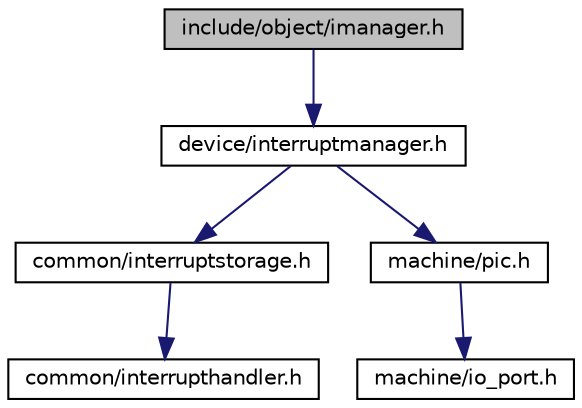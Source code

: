digraph "include/object/imanager.h"
{
  bgcolor="transparent";
  edge [fontname="Helvetica",fontsize="10",labelfontname="Helvetica",labelfontsize="10"];
  node [fontname="Helvetica",fontsize="10",shape=record];
  Node1 [label="include/object/imanager.h",height=0.2,width=0.4,color="black", fillcolor="grey75", style="filled", fontcolor="black"];
  Node1 -> Node2 [color="midnightblue",fontsize="10",style="solid",fontname="Helvetica"];
  Node2 [label="device/interruptmanager.h",height=0.2,width=0.4,color="black",URL="$interruptmanager_8h.html"];
  Node2 -> Node3 [color="midnightblue",fontsize="10",style="solid",fontname="Helvetica"];
  Node3 [label="common/interruptstorage.h",height=0.2,width=0.4,color="black",URL="$interruptstorage_8h.html"];
  Node3 -> Node4 [color="midnightblue",fontsize="10",style="solid",fontname="Helvetica"];
  Node4 [label="common/interrupthandler.h",height=0.2,width=0.4,color="black",URL="$interrupthandler_8h.html"];
  Node2 -> Node5 [color="midnightblue",fontsize="10",style="solid",fontname="Helvetica"];
  Node5 [label="machine/pic.h",height=0.2,width=0.4,color="black",URL="$pic_8h.html"];
  Node5 -> Node6 [color="midnightblue",fontsize="10",style="solid",fontname="Helvetica"];
  Node6 [label="machine/io_port.h",height=0.2,width=0.4,color="black",URL="$io__port_8h.html"];
}
